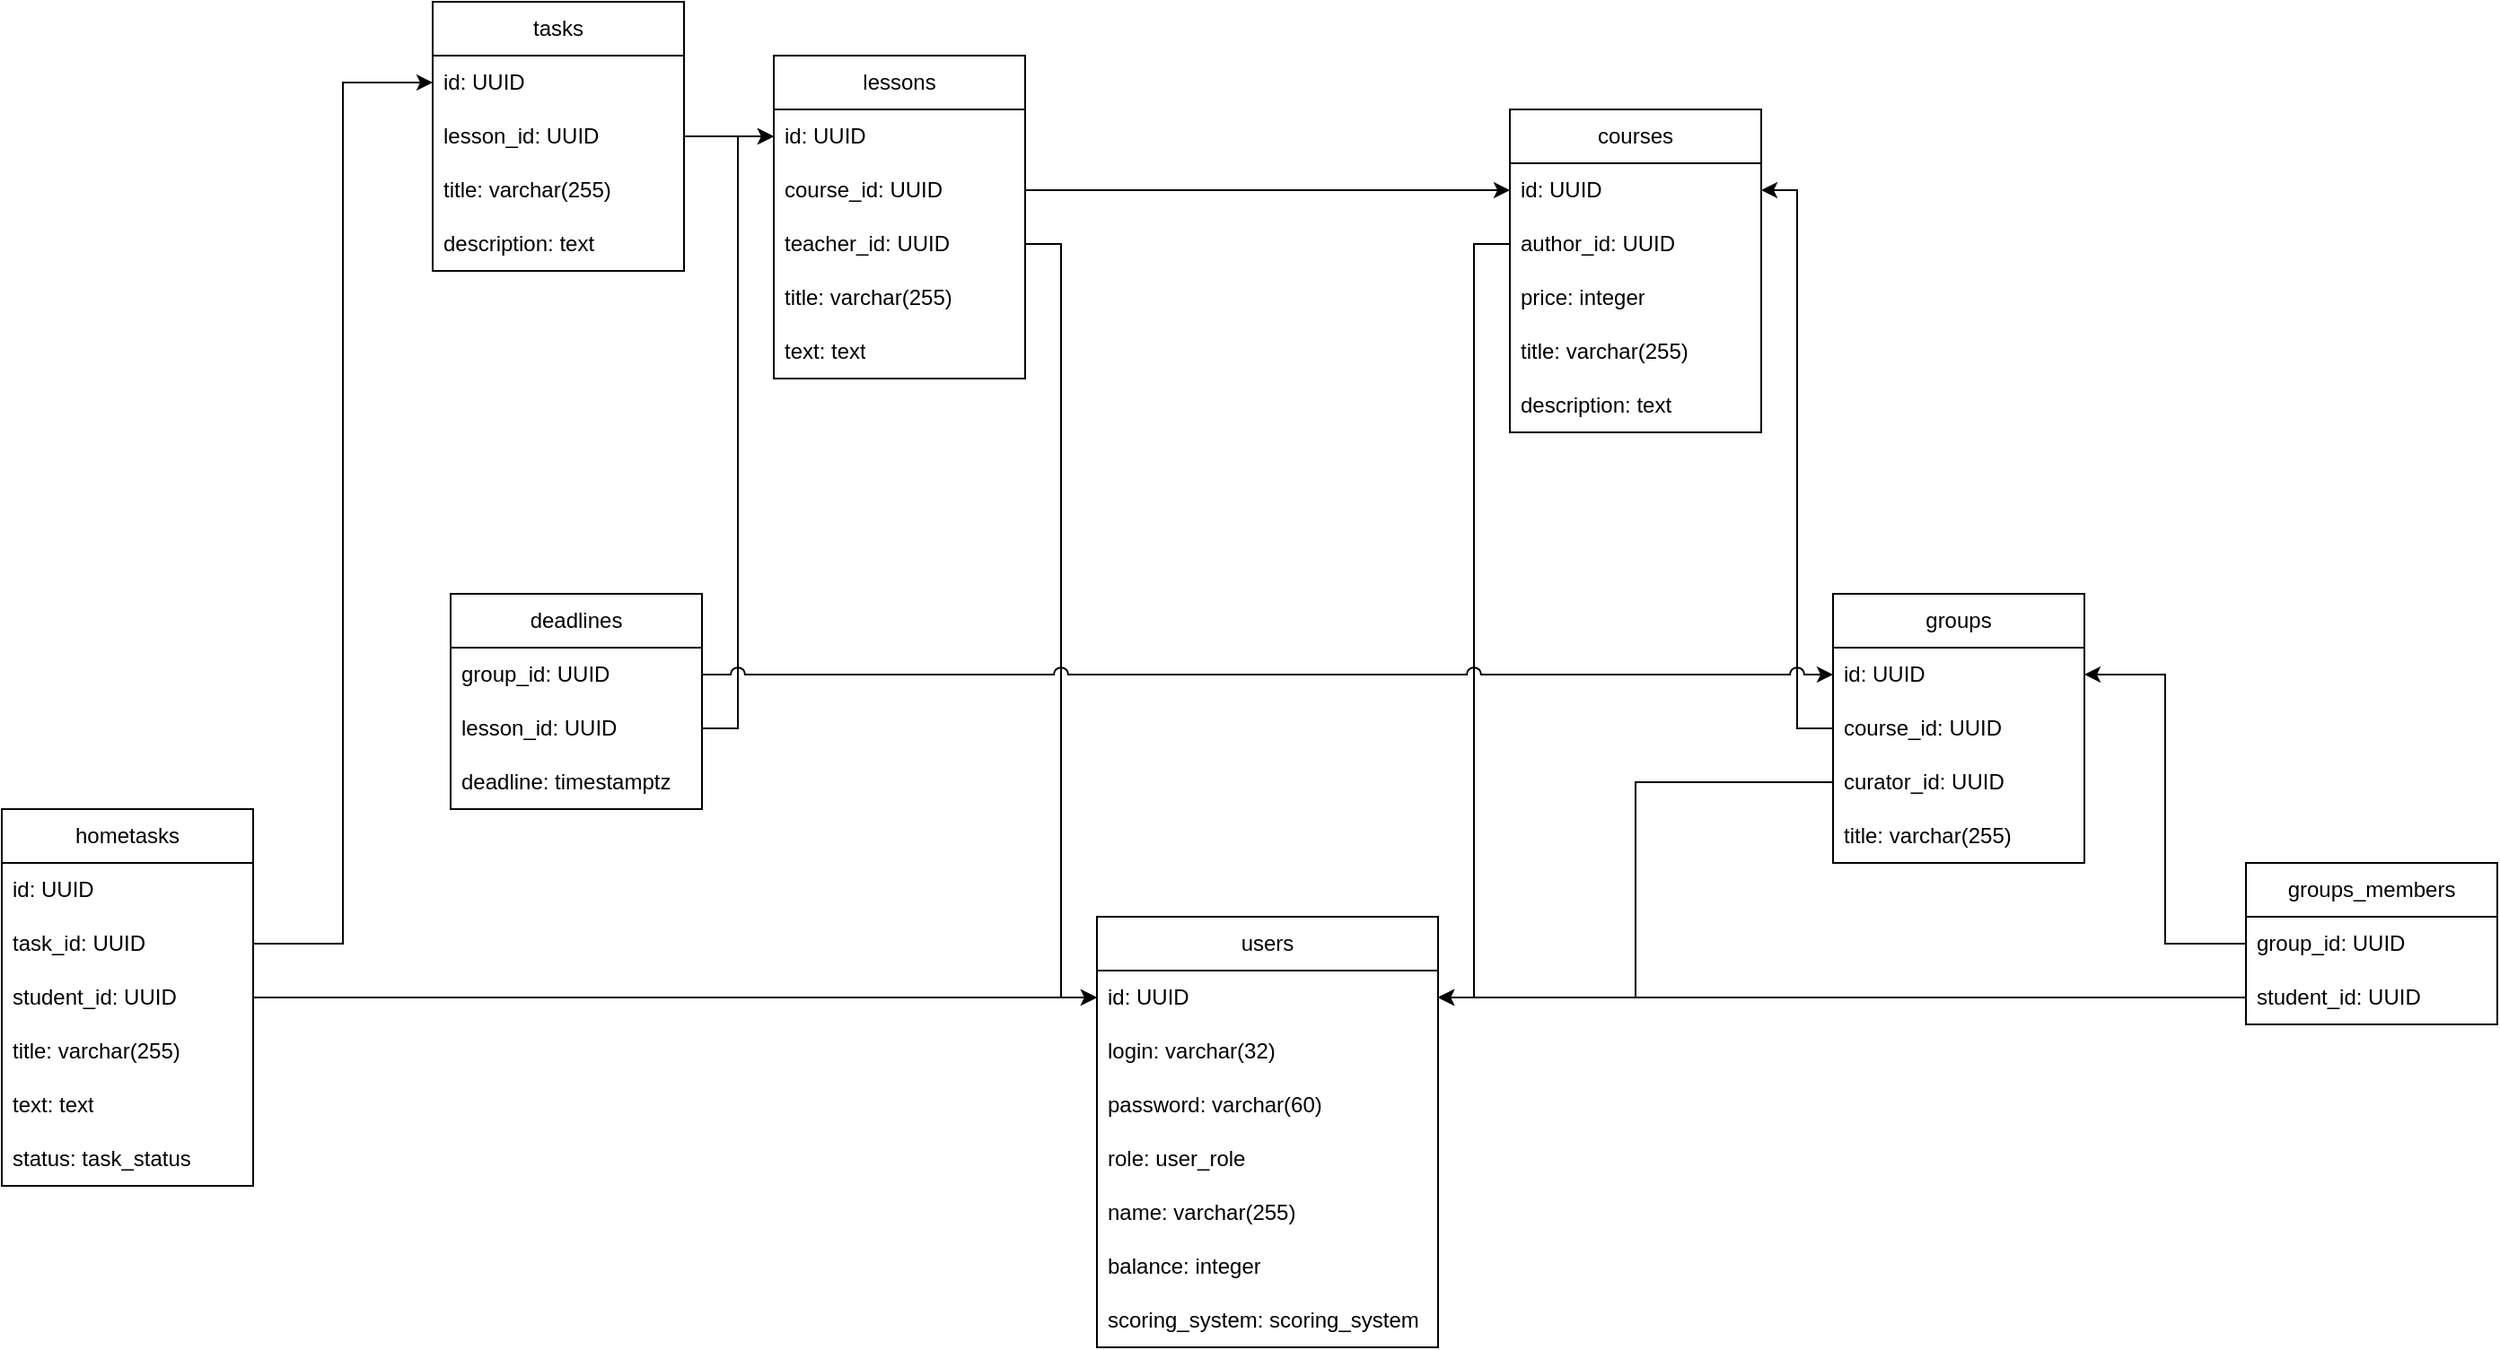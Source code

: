 <mxfile version="24.0.1" type="device" pages="2">
  <diagram name="Страница — 1" id="DYsADFiljqPSkv-M3aBB">
    <mxGraphModel dx="1434" dy="742" grid="1" gridSize="10" guides="1" tooltips="1" connect="1" arrows="1" fold="1" page="1" pageScale="1" pageWidth="827" pageHeight="1169" math="0" shadow="0">
      <root>
        <mxCell id="0" />
        <mxCell id="1" parent="0" />
        <mxCell id="X1ZDlBwdbVBcbKv4Djo4-2" style="edgeStyle=orthogonalEdgeStyle;rounded=0;orthogonalLoop=1;jettySize=auto;html=1;" parent="1" source="XutX_ySelkIXRmWidPF--31" target="XutX_ySelkIXRmWidPF--2" edge="1">
          <mxGeometry relative="1" as="geometry" />
        </mxCell>
        <mxCell id="XutX_ySelkIXRmWidPF--1" value="users" style="swimlane;fontStyle=0;childLayout=stackLayout;horizontal=1;startSize=30;horizontalStack=0;resizeParent=1;resizeParentMax=0;resizeLast=0;collapsible=1;marginBottom=0;whiteSpace=wrap;html=1;" parent="1" vertex="1">
          <mxGeometry x="630" y="550" width="190" height="240" as="geometry" />
        </mxCell>
        <mxCell id="XutX_ySelkIXRmWidPF--2" value="id: UUID" style="text;strokeColor=none;fillColor=none;align=left;verticalAlign=middle;spacingLeft=4;spacingRight=4;overflow=hidden;points=[[0,0.5],[1,0.5]];portConstraint=eastwest;rotatable=0;whiteSpace=wrap;html=1;" parent="XutX_ySelkIXRmWidPF--1" vertex="1">
          <mxGeometry y="30" width="190" height="30" as="geometry" />
        </mxCell>
        <mxCell id="XutX_ySelkIXRmWidPF--3" value="&lt;div&gt;login: varchar(32)&lt;br&gt;&lt;/div&gt;" style="text;strokeColor=none;fillColor=none;align=left;verticalAlign=middle;spacingLeft=4;spacingRight=4;overflow=hidden;points=[[0,0.5],[1,0.5]];portConstraint=eastwest;rotatable=0;whiteSpace=wrap;html=1;" parent="XutX_ySelkIXRmWidPF--1" vertex="1">
          <mxGeometry y="60" width="190" height="30" as="geometry" />
        </mxCell>
        <mxCell id="XutX_ySelkIXRmWidPF--4" value="password: varchar(60)" style="text;strokeColor=none;fillColor=none;align=left;verticalAlign=middle;spacingLeft=4;spacingRight=4;overflow=hidden;points=[[0,0.5],[1,0.5]];portConstraint=eastwest;rotatable=0;whiteSpace=wrap;html=1;" parent="XutX_ySelkIXRmWidPF--1" vertex="1">
          <mxGeometry y="90" width="190" height="30" as="geometry" />
        </mxCell>
        <mxCell id="XutX_ySelkIXRmWidPF--5" value="role: user_role" style="text;strokeColor=none;fillColor=none;align=left;verticalAlign=middle;spacingLeft=4;spacingRight=4;overflow=hidden;points=[[0,0.5],[1,0.5]];portConstraint=eastwest;rotatable=0;whiteSpace=wrap;html=1;" parent="XutX_ySelkIXRmWidPF--1" vertex="1">
          <mxGeometry y="120" width="190" height="30" as="geometry" />
        </mxCell>
        <mxCell id="XutX_ySelkIXRmWidPF--6" value="name: varchar(255)" style="text;strokeColor=none;fillColor=none;align=left;verticalAlign=middle;spacingLeft=4;spacingRight=4;overflow=hidden;points=[[0,0.5],[1,0.5]];portConstraint=eastwest;rotatable=0;whiteSpace=wrap;html=1;" parent="XutX_ySelkIXRmWidPF--1" vertex="1">
          <mxGeometry y="150" width="190" height="30" as="geometry" />
        </mxCell>
        <mxCell id="XutX_ySelkIXRmWidPF--7" value="balance: integer" style="text;strokeColor=none;fillColor=none;align=left;verticalAlign=middle;spacingLeft=4;spacingRight=4;overflow=hidden;points=[[0,0.5],[1,0.5]];portConstraint=eastwest;rotatable=0;whiteSpace=wrap;html=1;" parent="XutX_ySelkIXRmWidPF--1" vertex="1">
          <mxGeometry y="180" width="190" height="30" as="geometry" />
        </mxCell>
        <mxCell id="XutX_ySelkIXRmWidPF--8" value="scoring_system: scoring_system" style="text;strokeColor=none;fillColor=none;align=left;verticalAlign=middle;spacingLeft=4;spacingRight=4;overflow=hidden;points=[[0,0.5],[1,0.5]];portConstraint=eastwest;rotatable=0;whiteSpace=wrap;html=1;" parent="XutX_ySelkIXRmWidPF--1" vertex="1">
          <mxGeometry y="210" width="190" height="30" as="geometry" />
        </mxCell>
        <mxCell id="XutX_ySelkIXRmWidPF--9" value="courses" style="swimlane;fontStyle=0;childLayout=stackLayout;horizontal=1;startSize=30;horizontalStack=0;resizeParent=1;resizeParentMax=0;resizeLast=0;collapsible=1;marginBottom=0;whiteSpace=wrap;html=1;" parent="1" vertex="1">
          <mxGeometry x="860" y="100" width="140" height="180" as="geometry" />
        </mxCell>
        <mxCell id="XutX_ySelkIXRmWidPF--10" value="id: UUID" style="text;strokeColor=none;fillColor=none;align=left;verticalAlign=middle;spacingLeft=4;spacingRight=4;overflow=hidden;points=[[0,0.5],[1,0.5]];portConstraint=eastwest;rotatable=0;whiteSpace=wrap;html=1;" parent="XutX_ySelkIXRmWidPF--9" vertex="1">
          <mxGeometry y="30" width="140" height="30" as="geometry" />
        </mxCell>
        <mxCell id="XutX_ySelkIXRmWidPF--11" value="author_id: UUID" style="text;strokeColor=none;fillColor=none;align=left;verticalAlign=middle;spacingLeft=4;spacingRight=4;overflow=hidden;points=[[0,0.5],[1,0.5]];portConstraint=eastwest;rotatable=0;whiteSpace=wrap;html=1;" parent="XutX_ySelkIXRmWidPF--9" vertex="1">
          <mxGeometry y="60" width="140" height="30" as="geometry" />
        </mxCell>
        <mxCell id="XutX_ySelkIXRmWidPF--12" value="price: integer" style="text;strokeColor=none;fillColor=none;align=left;verticalAlign=middle;spacingLeft=4;spacingRight=4;overflow=hidden;points=[[0,0.5],[1,0.5]];portConstraint=eastwest;rotatable=0;whiteSpace=wrap;html=1;" parent="XutX_ySelkIXRmWidPF--9" vertex="1">
          <mxGeometry y="90" width="140" height="30" as="geometry" />
        </mxCell>
        <mxCell id="XutX_ySelkIXRmWidPF--13" value="title: varchar(255)" style="text;strokeColor=none;fillColor=none;align=left;verticalAlign=middle;spacingLeft=4;spacingRight=4;overflow=hidden;points=[[0,0.5],[1,0.5]];portConstraint=eastwest;rotatable=0;whiteSpace=wrap;html=1;" parent="XutX_ySelkIXRmWidPF--9" vertex="1">
          <mxGeometry y="120" width="140" height="30" as="geometry" />
        </mxCell>
        <mxCell id="XutX_ySelkIXRmWidPF--14" value="description: text" style="text;strokeColor=none;fillColor=none;align=left;verticalAlign=middle;spacingLeft=4;spacingRight=4;overflow=hidden;points=[[0,0.5],[1,0.5]];portConstraint=eastwest;rotatable=0;whiteSpace=wrap;html=1;" parent="XutX_ySelkIXRmWidPF--9" vertex="1">
          <mxGeometry y="150" width="140" height="30" as="geometry" />
        </mxCell>
        <mxCell id="XutX_ySelkIXRmWidPF--17" value="groups" style="swimlane;fontStyle=0;childLayout=stackLayout;horizontal=1;startSize=30;horizontalStack=0;resizeParent=1;resizeParentMax=0;resizeLast=0;collapsible=1;marginBottom=0;whiteSpace=wrap;html=1;" parent="1" vertex="1">
          <mxGeometry x="1040" y="370" width="140" height="150" as="geometry" />
        </mxCell>
        <mxCell id="XutX_ySelkIXRmWidPF--18" value="id: UUID" style="text;strokeColor=none;fillColor=none;align=left;verticalAlign=middle;spacingLeft=4;spacingRight=4;overflow=hidden;points=[[0,0.5],[1,0.5]];portConstraint=eastwest;rotatable=0;whiteSpace=wrap;html=1;" parent="XutX_ySelkIXRmWidPF--17" vertex="1">
          <mxGeometry y="30" width="140" height="30" as="geometry" />
        </mxCell>
        <mxCell id="XutX_ySelkIXRmWidPF--19" value="course_id: UUID" style="text;strokeColor=none;fillColor=none;align=left;verticalAlign=middle;spacingLeft=4;spacingRight=4;overflow=hidden;points=[[0,0.5],[1,0.5]];portConstraint=eastwest;rotatable=0;whiteSpace=wrap;html=1;" parent="XutX_ySelkIXRmWidPF--17" vertex="1">
          <mxGeometry y="60" width="140" height="30" as="geometry" />
        </mxCell>
        <mxCell id="XutX_ySelkIXRmWidPF--20" value="curator_id: UUID" style="text;strokeColor=none;fillColor=none;align=left;verticalAlign=middle;spacingLeft=4;spacingRight=4;overflow=hidden;points=[[0,0.5],[1,0.5]];portConstraint=eastwest;rotatable=0;whiteSpace=wrap;html=1;" parent="XutX_ySelkIXRmWidPF--17" vertex="1">
          <mxGeometry y="90" width="140" height="30" as="geometry" />
        </mxCell>
        <mxCell id="XutX_ySelkIXRmWidPF--21" value="title: varchar(255)" style="text;strokeColor=none;fillColor=none;align=left;verticalAlign=middle;spacingLeft=4;spacingRight=4;overflow=hidden;points=[[0,0.5],[1,0.5]];portConstraint=eastwest;rotatable=0;whiteSpace=wrap;html=1;" parent="XutX_ySelkIXRmWidPF--17" vertex="1">
          <mxGeometry y="120" width="140" height="30" as="geometry" />
        </mxCell>
        <mxCell id="XutX_ySelkIXRmWidPF--23" value="groups_members" style="swimlane;fontStyle=0;childLayout=stackLayout;horizontal=1;startSize=30;horizontalStack=0;resizeParent=1;resizeParentMax=0;resizeLast=0;collapsible=1;marginBottom=0;whiteSpace=wrap;html=1;" parent="1" vertex="1">
          <mxGeometry x="1270" y="520" width="140" height="90" as="geometry" />
        </mxCell>
        <mxCell id="XutX_ySelkIXRmWidPF--24" value="group_id: UUID" style="text;strokeColor=none;fillColor=none;align=left;verticalAlign=middle;spacingLeft=4;spacingRight=4;overflow=hidden;points=[[0,0.5],[1,0.5]];portConstraint=eastwest;rotatable=0;whiteSpace=wrap;html=1;" parent="XutX_ySelkIXRmWidPF--23" vertex="1">
          <mxGeometry y="30" width="140" height="30" as="geometry" />
        </mxCell>
        <mxCell id="XutX_ySelkIXRmWidPF--25" value="student_id: UUID" style="text;strokeColor=none;fillColor=none;align=left;verticalAlign=middle;spacingLeft=4;spacingRight=4;overflow=hidden;points=[[0,0.5],[1,0.5]];portConstraint=eastwest;rotatable=0;whiteSpace=wrap;html=1;" parent="XutX_ySelkIXRmWidPF--23" vertex="1">
          <mxGeometry y="60" width="140" height="30" as="geometry" />
        </mxCell>
        <mxCell id="XutX_ySelkIXRmWidPF--28" value="lessons" style="swimlane;fontStyle=0;childLayout=stackLayout;horizontal=1;startSize=30;horizontalStack=0;resizeParent=1;resizeParentMax=0;resizeLast=0;collapsible=1;marginBottom=0;whiteSpace=wrap;html=1;" parent="1" vertex="1">
          <mxGeometry x="450" y="70" width="140" height="180" as="geometry" />
        </mxCell>
        <mxCell id="XutX_ySelkIXRmWidPF--29" value="id: UUID" style="text;strokeColor=none;fillColor=none;align=left;verticalAlign=middle;spacingLeft=4;spacingRight=4;overflow=hidden;points=[[0,0.5],[1,0.5]];portConstraint=eastwest;rotatable=0;whiteSpace=wrap;html=1;" parent="XutX_ySelkIXRmWidPF--28" vertex="1">
          <mxGeometry y="30" width="140" height="30" as="geometry" />
        </mxCell>
        <mxCell id="XutX_ySelkIXRmWidPF--30" value="course_id: UUID" style="text;strokeColor=none;fillColor=none;align=left;verticalAlign=middle;spacingLeft=4;spacingRight=4;overflow=hidden;points=[[0,0.5],[1,0.5]];portConstraint=eastwest;rotatable=0;whiteSpace=wrap;html=1;" parent="XutX_ySelkIXRmWidPF--28" vertex="1">
          <mxGeometry y="60" width="140" height="30" as="geometry" />
        </mxCell>
        <mxCell id="XutX_ySelkIXRmWidPF--31" value="teacher_id: UUID" style="text;strokeColor=none;fillColor=none;align=left;verticalAlign=middle;spacingLeft=4;spacingRight=4;overflow=hidden;points=[[0,0.5],[1,0.5]];portConstraint=eastwest;rotatable=0;whiteSpace=wrap;html=1;" parent="XutX_ySelkIXRmWidPF--28" vertex="1">
          <mxGeometry y="90" width="140" height="30" as="geometry" />
        </mxCell>
        <mxCell id="XutX_ySelkIXRmWidPF--34" value="title: varchar(255)" style="text;strokeColor=none;fillColor=none;align=left;verticalAlign=middle;spacingLeft=4;spacingRight=4;overflow=hidden;points=[[0,0.5],[1,0.5]];portConstraint=eastwest;rotatable=0;whiteSpace=wrap;html=1;" parent="XutX_ySelkIXRmWidPF--28" vertex="1">
          <mxGeometry y="120" width="140" height="30" as="geometry" />
        </mxCell>
        <mxCell id="XutX_ySelkIXRmWidPF--35" value="text: text" style="text;strokeColor=none;fillColor=none;align=left;verticalAlign=middle;spacingLeft=4;spacingRight=4;overflow=hidden;points=[[0,0.5],[1,0.5]];portConstraint=eastwest;rotatable=0;whiteSpace=wrap;html=1;" parent="XutX_ySelkIXRmWidPF--28" vertex="1">
          <mxGeometry y="150" width="140" height="30" as="geometry" />
        </mxCell>
        <mxCell id="XutX_ySelkIXRmWidPF--36" value="tasks" style="swimlane;fontStyle=0;childLayout=stackLayout;horizontal=1;startSize=30;horizontalStack=0;resizeParent=1;resizeParentMax=0;resizeLast=0;collapsible=1;marginBottom=0;whiteSpace=wrap;html=1;" parent="1" vertex="1">
          <mxGeometry x="260" y="40" width="140" height="150" as="geometry" />
        </mxCell>
        <mxCell id="XutX_ySelkIXRmWidPF--37" value="id: UUID" style="text;strokeColor=none;fillColor=none;align=left;verticalAlign=middle;spacingLeft=4;spacingRight=4;overflow=hidden;points=[[0,0.5],[1,0.5]];portConstraint=eastwest;rotatable=0;whiteSpace=wrap;html=1;" parent="XutX_ySelkIXRmWidPF--36" vertex="1">
          <mxGeometry y="30" width="140" height="30" as="geometry" />
        </mxCell>
        <mxCell id="XutX_ySelkIXRmWidPF--38" value="&lt;div&gt;lesson_id: UUID&lt;br&gt;&lt;/div&gt;" style="text;strokeColor=none;fillColor=none;align=left;verticalAlign=middle;spacingLeft=4;spacingRight=4;overflow=hidden;points=[[0,0.5],[1,0.5]];portConstraint=eastwest;rotatable=0;whiteSpace=wrap;html=1;" parent="XutX_ySelkIXRmWidPF--36" vertex="1">
          <mxGeometry y="60" width="140" height="30" as="geometry" />
        </mxCell>
        <mxCell id="XutX_ySelkIXRmWidPF--40" value="title: varchar(255)" style="text;strokeColor=none;fillColor=none;align=left;verticalAlign=middle;spacingLeft=4;spacingRight=4;overflow=hidden;points=[[0,0.5],[1,0.5]];portConstraint=eastwest;rotatable=0;whiteSpace=wrap;html=1;" parent="XutX_ySelkIXRmWidPF--36" vertex="1">
          <mxGeometry y="90" width="140" height="30" as="geometry" />
        </mxCell>
        <mxCell id="XutX_ySelkIXRmWidPF--41" value="description: text" style="text;strokeColor=none;fillColor=none;align=left;verticalAlign=middle;spacingLeft=4;spacingRight=4;overflow=hidden;points=[[0,0.5],[1,0.5]];portConstraint=eastwest;rotatable=0;whiteSpace=wrap;html=1;" parent="XutX_ySelkIXRmWidPF--36" vertex="1">
          <mxGeometry y="120" width="140" height="30" as="geometry" />
        </mxCell>
        <mxCell id="XutX_ySelkIXRmWidPF--42" value="hometasks" style="swimlane;fontStyle=0;childLayout=stackLayout;horizontal=1;startSize=30;horizontalStack=0;resizeParent=1;resizeParentMax=0;resizeLast=0;collapsible=1;marginBottom=0;whiteSpace=wrap;html=1;" parent="1" vertex="1">
          <mxGeometry x="20" y="490" width="140" height="210" as="geometry" />
        </mxCell>
        <mxCell id="XutX_ySelkIXRmWidPF--43" value="id: UUID" style="text;strokeColor=none;fillColor=none;align=left;verticalAlign=middle;spacingLeft=4;spacingRight=4;overflow=hidden;points=[[0,0.5],[1,0.5]];portConstraint=eastwest;rotatable=0;whiteSpace=wrap;html=1;" parent="XutX_ySelkIXRmWidPF--42" vertex="1">
          <mxGeometry y="30" width="140" height="30" as="geometry" />
        </mxCell>
        <mxCell id="XutX_ySelkIXRmWidPF--44" value="task_id: UUID" style="text;strokeColor=none;fillColor=none;align=left;verticalAlign=middle;spacingLeft=4;spacingRight=4;overflow=hidden;points=[[0,0.5],[1,0.5]];portConstraint=eastwest;rotatable=0;whiteSpace=wrap;html=1;" parent="XutX_ySelkIXRmWidPF--42" vertex="1">
          <mxGeometry y="60" width="140" height="30" as="geometry" />
        </mxCell>
        <mxCell id="XutX_ySelkIXRmWidPF--45" value="student_id: UUID" style="text;strokeColor=none;fillColor=none;align=left;verticalAlign=middle;spacingLeft=4;spacingRight=4;overflow=hidden;points=[[0,0.5],[1,0.5]];portConstraint=eastwest;rotatable=0;whiteSpace=wrap;html=1;" parent="XutX_ySelkIXRmWidPF--42" vertex="1">
          <mxGeometry y="90" width="140" height="30" as="geometry" />
        </mxCell>
        <mxCell id="XutX_ySelkIXRmWidPF--46" value="title: varchar(255)" style="text;strokeColor=none;fillColor=none;align=left;verticalAlign=middle;spacingLeft=4;spacingRight=4;overflow=hidden;points=[[0,0.5],[1,0.5]];portConstraint=eastwest;rotatable=0;whiteSpace=wrap;html=1;" parent="XutX_ySelkIXRmWidPF--42" vertex="1">
          <mxGeometry y="120" width="140" height="30" as="geometry" />
        </mxCell>
        <mxCell id="XutX_ySelkIXRmWidPF--47" value="text: text" style="text;strokeColor=none;fillColor=none;align=left;verticalAlign=middle;spacingLeft=4;spacingRight=4;overflow=hidden;points=[[0,0.5],[1,0.5]];portConstraint=eastwest;rotatable=0;whiteSpace=wrap;html=1;" parent="XutX_ySelkIXRmWidPF--42" vertex="1">
          <mxGeometry y="150" width="140" height="30" as="geometry" />
        </mxCell>
        <mxCell id="XutX_ySelkIXRmWidPF--48" value="status: task_status" style="text;strokeColor=none;fillColor=none;align=left;verticalAlign=middle;spacingLeft=4;spacingRight=4;overflow=hidden;points=[[0,0.5],[1,0.5]];portConstraint=eastwest;rotatable=0;whiteSpace=wrap;html=1;" parent="XutX_ySelkIXRmWidPF--42" vertex="1">
          <mxGeometry y="180" width="140" height="30" as="geometry" />
        </mxCell>
        <mxCell id="XutX_ySelkIXRmWidPF--49" value="deadlines" style="swimlane;fontStyle=0;childLayout=stackLayout;horizontal=1;startSize=30;horizontalStack=0;resizeParent=1;resizeParentMax=0;resizeLast=0;collapsible=1;marginBottom=0;whiteSpace=wrap;html=1;" parent="1" vertex="1">
          <mxGeometry x="270" y="370" width="140" height="120" as="geometry" />
        </mxCell>
        <mxCell id="XutX_ySelkIXRmWidPF--51" value="group_id: UUID" style="text;strokeColor=none;fillColor=none;align=left;verticalAlign=middle;spacingLeft=4;spacingRight=4;overflow=hidden;points=[[0,0.5],[1,0.5]];portConstraint=eastwest;rotatable=0;whiteSpace=wrap;html=1;" parent="XutX_ySelkIXRmWidPF--49" vertex="1">
          <mxGeometry y="30" width="140" height="30" as="geometry" />
        </mxCell>
        <mxCell id="XutX_ySelkIXRmWidPF--52" value="lesson_id: UUID" style="text;strokeColor=none;fillColor=none;align=left;verticalAlign=middle;spacingLeft=4;spacingRight=4;overflow=hidden;points=[[0,0.5],[1,0.5]];portConstraint=eastwest;rotatable=0;whiteSpace=wrap;html=1;" parent="XutX_ySelkIXRmWidPF--49" vertex="1">
          <mxGeometry y="60" width="140" height="30" as="geometry" />
        </mxCell>
        <mxCell id="XutX_ySelkIXRmWidPF--53" value="deadline: timestamptz" style="text;strokeColor=none;fillColor=none;align=left;verticalAlign=middle;spacingLeft=4;spacingRight=4;overflow=hidden;points=[[0,0.5],[1,0.5]];portConstraint=eastwest;rotatable=0;whiteSpace=wrap;html=1;" parent="XutX_ySelkIXRmWidPF--49" vertex="1">
          <mxGeometry y="90" width="140" height="30" as="geometry" />
        </mxCell>
        <mxCell id="XutX_ySelkIXRmWidPF--62" style="edgeStyle=orthogonalEdgeStyle;rounded=0;orthogonalLoop=1;jettySize=auto;html=1;" parent="1" source="XutX_ySelkIXRmWidPF--30" target="XutX_ySelkIXRmWidPF--10" edge="1">
          <mxGeometry relative="1" as="geometry" />
        </mxCell>
        <mxCell id="XutX_ySelkIXRmWidPF--67" style="edgeStyle=orthogonalEdgeStyle;rounded=0;orthogonalLoop=1;jettySize=auto;html=1;" parent="1" source="XutX_ySelkIXRmWidPF--20" target="XutX_ySelkIXRmWidPF--2" edge="1">
          <mxGeometry relative="1" as="geometry" />
        </mxCell>
        <mxCell id="XutX_ySelkIXRmWidPF--68" style="edgeStyle=orthogonalEdgeStyle;rounded=0;orthogonalLoop=1;jettySize=auto;html=1;" parent="1" source="XutX_ySelkIXRmWidPF--19" target="XutX_ySelkIXRmWidPF--10" edge="1">
          <mxGeometry relative="1" as="geometry" />
        </mxCell>
        <mxCell id="XutX_ySelkIXRmWidPF--70" style="edgeStyle=orthogonalEdgeStyle;rounded=0;orthogonalLoop=1;jettySize=auto;html=1;" parent="1" source="XutX_ySelkIXRmWidPF--38" target="XutX_ySelkIXRmWidPF--29" edge="1">
          <mxGeometry relative="1" as="geometry" />
        </mxCell>
        <mxCell id="XutX_ySelkIXRmWidPF--71" style="edgeStyle=orthogonalEdgeStyle;rounded=0;orthogonalLoop=1;jettySize=auto;html=1;" parent="1" source="XutX_ySelkIXRmWidPF--24" target="XutX_ySelkIXRmWidPF--18" edge="1">
          <mxGeometry relative="1" as="geometry" />
        </mxCell>
        <mxCell id="XutX_ySelkIXRmWidPF--72" style="edgeStyle=orthogonalEdgeStyle;rounded=0;orthogonalLoop=1;jettySize=auto;html=1;" parent="1" source="XutX_ySelkIXRmWidPF--25" target="XutX_ySelkIXRmWidPF--2" edge="1">
          <mxGeometry relative="1" as="geometry" />
        </mxCell>
        <mxCell id="XutX_ySelkIXRmWidPF--74" style="edgeStyle=orthogonalEdgeStyle;rounded=0;orthogonalLoop=1;jettySize=auto;html=1;" parent="1" source="XutX_ySelkIXRmWidPF--11" target="XutX_ySelkIXRmWidPF--2" edge="1">
          <mxGeometry relative="1" as="geometry" />
        </mxCell>
        <mxCell id="XutX_ySelkIXRmWidPF--76" style="edgeStyle=orthogonalEdgeStyle;rounded=0;orthogonalLoop=1;jettySize=auto;html=1;" parent="1" source="XutX_ySelkIXRmWidPF--52" target="XutX_ySelkIXRmWidPF--29" edge="1">
          <mxGeometry relative="1" as="geometry">
            <Array as="points">
              <mxPoint x="430" y="445" />
              <mxPoint x="430" y="115" />
            </Array>
          </mxGeometry>
        </mxCell>
        <mxCell id="XutX_ySelkIXRmWidPF--77" style="edgeStyle=orthogonalEdgeStyle;rounded=0;orthogonalLoop=1;jettySize=auto;html=1;" parent="1" source="XutX_ySelkIXRmWidPF--44" target="XutX_ySelkIXRmWidPF--37" edge="1">
          <mxGeometry relative="1" as="geometry" />
        </mxCell>
        <mxCell id="XutX_ySelkIXRmWidPF--75" style="edgeStyle=orthogonalEdgeStyle;rounded=0;orthogonalLoop=1;jettySize=auto;html=1;jumpStyle=arc;jumpSize=8;" parent="1" source="XutX_ySelkIXRmWidPF--51" target="XutX_ySelkIXRmWidPF--18" edge="1">
          <mxGeometry relative="1" as="geometry" />
        </mxCell>
        <mxCell id="X1ZDlBwdbVBcbKv4Djo4-1" style="edgeStyle=orthogonalEdgeStyle;rounded=0;orthogonalLoop=1;jettySize=auto;html=1;" parent="1" source="XutX_ySelkIXRmWidPF--45" target="XutX_ySelkIXRmWidPF--2" edge="1">
          <mxGeometry relative="1" as="geometry" />
        </mxCell>
      </root>
    </mxGraphModel>
  </diagram>
  <diagram id="RRIOxRsd5B2ypeTY7Z95" name="Страница — 2">
    <mxGraphModel dx="1434" dy="742" grid="1" gridSize="10" guides="1" tooltips="1" connect="1" arrows="1" fold="1" page="1" pageScale="1" pageWidth="827" pageHeight="1169" math="0" shadow="0">
      <root>
        <mxCell id="0" />
        <mxCell id="1" parent="0" />
        <mxCell id="t_kUHN-dL1gLSmbLOIT8-1" value="users" style="swimlane;fontStyle=0;childLayout=stackLayout;horizontal=1;startSize=30;horizontalStack=0;resizeParent=1;resizeParentMax=0;resizeLast=0;collapsible=1;marginBottom=0;whiteSpace=wrap;html=1;" vertex="1" parent="1">
          <mxGeometry x="60" y="35" width="190" height="240" as="geometry" />
        </mxCell>
        <mxCell id="t_kUHN-dL1gLSmbLOIT8-2" value="id: UUID" style="text;strokeColor=none;fillColor=none;align=left;verticalAlign=middle;spacingLeft=4;spacingRight=4;overflow=hidden;points=[[0,0.5],[1,0.5]];portConstraint=eastwest;rotatable=0;whiteSpace=wrap;html=1;" vertex="1" parent="t_kUHN-dL1gLSmbLOIT8-1">
          <mxGeometry y="30" width="190" height="30" as="geometry" />
        </mxCell>
        <mxCell id="t_kUHN-dL1gLSmbLOIT8-3" value="&lt;div&gt;login: varchar(32)&lt;br&gt;&lt;/div&gt;" style="text;strokeColor=none;fillColor=none;align=left;verticalAlign=middle;spacingLeft=4;spacingRight=4;overflow=hidden;points=[[0,0.5],[1,0.5]];portConstraint=eastwest;rotatable=0;whiteSpace=wrap;html=1;" vertex="1" parent="t_kUHN-dL1gLSmbLOIT8-1">
          <mxGeometry y="60" width="190" height="30" as="geometry" />
        </mxCell>
        <mxCell id="t_kUHN-dL1gLSmbLOIT8-4" value="password: varchar(60)" style="text;strokeColor=none;fillColor=none;align=left;verticalAlign=middle;spacingLeft=4;spacingRight=4;overflow=hidden;points=[[0,0.5],[1,0.5]];portConstraint=eastwest;rotatable=0;whiteSpace=wrap;html=1;" vertex="1" parent="t_kUHN-dL1gLSmbLOIT8-1">
          <mxGeometry y="90" width="190" height="30" as="geometry" />
        </mxCell>
        <mxCell id="t_kUHN-dL1gLSmbLOIT8-5" value="role: user_role" style="text;strokeColor=none;fillColor=none;align=left;verticalAlign=middle;spacingLeft=4;spacingRight=4;overflow=hidden;points=[[0,0.5],[1,0.5]];portConstraint=eastwest;rotatable=0;whiteSpace=wrap;html=1;" vertex="1" parent="t_kUHN-dL1gLSmbLOIT8-1">
          <mxGeometry y="120" width="190" height="30" as="geometry" />
        </mxCell>
        <mxCell id="t_kUHN-dL1gLSmbLOIT8-6" value="name: varchar(255)" style="text;strokeColor=none;fillColor=none;align=left;verticalAlign=middle;spacingLeft=4;spacingRight=4;overflow=hidden;points=[[0,0.5],[1,0.5]];portConstraint=eastwest;rotatable=0;whiteSpace=wrap;html=1;" vertex="1" parent="t_kUHN-dL1gLSmbLOIT8-1">
          <mxGeometry y="150" width="190" height="30" as="geometry" />
        </mxCell>
        <mxCell id="t_kUHN-dL1gLSmbLOIT8-7" value="balance: integer" style="text;strokeColor=none;fillColor=none;align=left;verticalAlign=middle;spacingLeft=4;spacingRight=4;overflow=hidden;points=[[0,0.5],[1,0.5]];portConstraint=eastwest;rotatable=0;whiteSpace=wrap;html=1;" vertex="1" parent="t_kUHN-dL1gLSmbLOIT8-1">
          <mxGeometry y="180" width="190" height="30" as="geometry" />
        </mxCell>
        <mxCell id="t_kUHN-dL1gLSmbLOIT8-8" value="scoring_system: scoring_system" style="text;strokeColor=none;fillColor=none;align=left;verticalAlign=middle;spacingLeft=4;spacingRight=4;overflow=hidden;points=[[0,0.5],[1,0.5]];portConstraint=eastwest;rotatable=0;whiteSpace=wrap;html=1;" vertex="1" parent="t_kUHN-dL1gLSmbLOIT8-1">
          <mxGeometry y="210" width="190" height="30" as="geometry" />
        </mxCell>
        <mxCell id="rZ6wNXskOGzjUQMcHQjj-1" value="courses" style="swimlane;fontStyle=0;childLayout=stackLayout;horizontal=1;startSize=30;horizontalStack=0;resizeParent=1;resizeParentMax=0;resizeLast=0;collapsible=1;marginBottom=0;whiteSpace=wrap;html=1;" vertex="1" parent="1">
          <mxGeometry x="620" y="45" width="110" height="180" as="geometry" />
        </mxCell>
        <mxCell id="rZ6wNXskOGzjUQMcHQjj-2" value="id: UUID" style="text;strokeColor=none;fillColor=none;align=left;verticalAlign=middle;spacingLeft=4;spacingRight=4;overflow=hidden;points=[[0,0.5],[1,0.5]];portConstraint=eastwest;rotatable=0;whiteSpace=wrap;html=1;" vertex="1" parent="rZ6wNXskOGzjUQMcHQjj-1">
          <mxGeometry y="30" width="110" height="30" as="geometry" />
        </mxCell>
        <mxCell id="rZ6wNXskOGzjUQMcHQjj-3" value="author_id: UUID" style="text;strokeColor=none;fillColor=none;align=left;verticalAlign=middle;spacingLeft=4;spacingRight=4;overflow=hidden;points=[[0,0.5],[1,0.5]];portConstraint=eastwest;rotatable=0;whiteSpace=wrap;html=1;" vertex="1" parent="rZ6wNXskOGzjUQMcHQjj-1">
          <mxGeometry y="60" width="110" height="30" as="geometry" />
        </mxCell>
        <mxCell id="rZ6wNXskOGzjUQMcHQjj-4" value="price: integer" style="text;strokeColor=none;fillColor=none;align=left;verticalAlign=middle;spacingLeft=4;spacingRight=4;overflow=hidden;points=[[0,0.5],[1,0.5]];portConstraint=eastwest;rotatable=0;whiteSpace=wrap;html=1;" vertex="1" parent="rZ6wNXskOGzjUQMcHQjj-1">
          <mxGeometry y="90" width="110" height="30" as="geometry" />
        </mxCell>
        <mxCell id="rZ6wNXskOGzjUQMcHQjj-5" value="title: varchar(255)" style="text;strokeColor=none;fillColor=none;align=left;verticalAlign=middle;spacingLeft=4;spacingRight=4;overflow=hidden;points=[[0,0.5],[1,0.5]];portConstraint=eastwest;rotatable=0;whiteSpace=wrap;html=1;" vertex="1" parent="rZ6wNXskOGzjUQMcHQjj-1">
          <mxGeometry y="120" width="110" height="30" as="geometry" />
        </mxCell>
        <mxCell id="rZ6wNXskOGzjUQMcHQjj-6" value="description: text" style="text;strokeColor=none;fillColor=none;align=left;verticalAlign=middle;spacingLeft=4;spacingRight=4;overflow=hidden;points=[[0,0.5],[1,0.5]];portConstraint=eastwest;rotatable=0;whiteSpace=wrap;html=1;" vertex="1" parent="rZ6wNXskOGzjUQMcHQjj-1">
          <mxGeometry y="150" width="110" height="30" as="geometry" />
        </mxCell>
        <mxCell id="KYN9iPr3kiWsMCRf-_zL-1" value="groups" style="swimlane;fontStyle=0;childLayout=stackLayout;horizontal=1;startSize=30;horizontalStack=0;resizeParent=1;resizeParentMax=0;resizeLast=0;collapsible=1;marginBottom=0;whiteSpace=wrap;html=1;" vertex="1" parent="1">
          <mxGeometry x="620" y="245" width="110" height="150" as="geometry" />
        </mxCell>
        <mxCell id="KYN9iPr3kiWsMCRf-_zL-2" value="id: UUID" style="text;strokeColor=none;fillColor=none;align=left;verticalAlign=middle;spacingLeft=4;spacingRight=4;overflow=hidden;points=[[0,0.5],[1,0.5]];portConstraint=eastwest;rotatable=0;whiteSpace=wrap;html=1;" vertex="1" parent="KYN9iPr3kiWsMCRf-_zL-1">
          <mxGeometry y="30" width="110" height="30" as="geometry" />
        </mxCell>
        <mxCell id="KYN9iPr3kiWsMCRf-_zL-3" value="course_id: UUID" style="text;strokeColor=none;fillColor=none;align=left;verticalAlign=middle;spacingLeft=4;spacingRight=4;overflow=hidden;points=[[0,0.5],[1,0.5]];portConstraint=eastwest;rotatable=0;whiteSpace=wrap;html=1;" vertex="1" parent="KYN9iPr3kiWsMCRf-_zL-1">
          <mxGeometry y="60" width="110" height="30" as="geometry" />
        </mxCell>
        <mxCell id="KYN9iPr3kiWsMCRf-_zL-4" value="curator_id: UUID" style="text;strokeColor=none;fillColor=none;align=left;verticalAlign=middle;spacingLeft=4;spacingRight=4;overflow=hidden;points=[[0,0.5],[1,0.5]];portConstraint=eastwest;rotatable=0;whiteSpace=wrap;html=1;" vertex="1" parent="KYN9iPr3kiWsMCRf-_zL-1">
          <mxGeometry y="90" width="110" height="30" as="geometry" />
        </mxCell>
        <mxCell id="KYN9iPr3kiWsMCRf-_zL-5" value="title: varchar(255)" style="text;strokeColor=none;fillColor=none;align=left;verticalAlign=middle;spacingLeft=4;spacingRight=4;overflow=hidden;points=[[0,0.5],[1,0.5]];portConstraint=eastwest;rotatable=0;whiteSpace=wrap;html=1;" vertex="1" parent="KYN9iPr3kiWsMCRf-_zL-1">
          <mxGeometry y="120" width="110" height="30" as="geometry" />
        </mxCell>
        <mxCell id="UyXnK0X6pPkhNFMD2ciZ-1" value="groups_members" style="swimlane;fontStyle=0;childLayout=stackLayout;horizontal=1;startSize=30;horizontalStack=0;resizeParent=1;resizeParentMax=0;resizeLast=0;collapsible=1;marginBottom=0;whiteSpace=wrap;html=1;" vertex="1" parent="1">
          <mxGeometry x="420" y="245" width="120" height="90" as="geometry" />
        </mxCell>
        <mxCell id="UyXnK0X6pPkhNFMD2ciZ-2" value="group_id: UUID" style="text;strokeColor=none;fillColor=none;align=left;verticalAlign=middle;spacingLeft=4;spacingRight=4;overflow=hidden;points=[[0,0.5],[1,0.5]];portConstraint=eastwest;rotatable=0;whiteSpace=wrap;html=1;" vertex="1" parent="UyXnK0X6pPkhNFMD2ciZ-1">
          <mxGeometry y="30" width="120" height="30" as="geometry" />
        </mxCell>
        <mxCell id="UyXnK0X6pPkhNFMD2ciZ-3" value="student_id: UUID" style="text;strokeColor=none;fillColor=none;align=left;verticalAlign=middle;spacingLeft=4;spacingRight=4;overflow=hidden;points=[[0,0.5],[1,0.5]];portConstraint=eastwest;rotatable=0;whiteSpace=wrap;html=1;" vertex="1" parent="UyXnK0X6pPkhNFMD2ciZ-1">
          <mxGeometry y="60" width="120" height="30" as="geometry" />
        </mxCell>
        <mxCell id="xZp5eMNFaCrQ4YIkxqvv-1" value="lessons" style="swimlane;fontStyle=0;childLayout=stackLayout;horizontal=1;startSize=30;horizontalStack=0;resizeParent=1;resizeParentMax=0;resizeLast=0;collapsible=1;marginBottom=0;whiteSpace=wrap;html=1;" vertex="1" parent="1">
          <mxGeometry x="60" y="365" width="110" height="180" as="geometry" />
        </mxCell>
        <mxCell id="xZp5eMNFaCrQ4YIkxqvv-2" value="id: UUID" style="text;strokeColor=none;fillColor=none;align=left;verticalAlign=middle;spacingLeft=4;spacingRight=4;overflow=hidden;points=[[0,0.5],[1,0.5]];portConstraint=eastwest;rotatable=0;whiteSpace=wrap;html=1;" vertex="1" parent="xZp5eMNFaCrQ4YIkxqvv-1">
          <mxGeometry y="30" width="110" height="30" as="geometry" />
        </mxCell>
        <mxCell id="xZp5eMNFaCrQ4YIkxqvv-3" value="course_id: UUID" style="text;strokeColor=none;fillColor=none;align=left;verticalAlign=middle;spacingLeft=4;spacingRight=4;overflow=hidden;points=[[0,0.5],[1,0.5]];portConstraint=eastwest;rotatable=0;whiteSpace=wrap;html=1;" vertex="1" parent="xZp5eMNFaCrQ4YIkxqvv-1">
          <mxGeometry y="60" width="110" height="30" as="geometry" />
        </mxCell>
        <mxCell id="xZp5eMNFaCrQ4YIkxqvv-4" value="teacher_id: UUID" style="text;strokeColor=none;fillColor=none;align=left;verticalAlign=middle;spacingLeft=4;spacingRight=4;overflow=hidden;points=[[0,0.5],[1,0.5]];portConstraint=eastwest;rotatable=0;whiteSpace=wrap;html=1;" vertex="1" parent="xZp5eMNFaCrQ4YIkxqvv-1">
          <mxGeometry y="90" width="110" height="30" as="geometry" />
        </mxCell>
        <mxCell id="xZp5eMNFaCrQ4YIkxqvv-5" value="title: varchar(255)" style="text;strokeColor=none;fillColor=none;align=left;verticalAlign=middle;spacingLeft=4;spacingRight=4;overflow=hidden;points=[[0,0.5],[1,0.5]];portConstraint=eastwest;rotatable=0;whiteSpace=wrap;html=1;" vertex="1" parent="xZp5eMNFaCrQ4YIkxqvv-1">
          <mxGeometry y="120" width="110" height="30" as="geometry" />
        </mxCell>
        <mxCell id="xZp5eMNFaCrQ4YIkxqvv-6" value="text: text" style="text;strokeColor=none;fillColor=none;align=left;verticalAlign=middle;spacingLeft=4;spacingRight=4;overflow=hidden;points=[[0,0.5],[1,0.5]];portConstraint=eastwest;rotatable=0;whiteSpace=wrap;html=1;" vertex="1" parent="xZp5eMNFaCrQ4YIkxqvv-1">
          <mxGeometry y="150" width="110" height="30" as="geometry" />
        </mxCell>
        <mxCell id="3zeK6wtKz-HCbmKNA1ci-1" value="tasks" style="swimlane;fontStyle=0;childLayout=stackLayout;horizontal=1;startSize=30;horizontalStack=0;resizeParent=1;resizeParentMax=0;resizeLast=0;collapsible=1;marginBottom=0;whiteSpace=wrap;html=1;" vertex="1" parent="1">
          <mxGeometry x="60" y="585" width="110" height="150" as="geometry" />
        </mxCell>
        <mxCell id="3zeK6wtKz-HCbmKNA1ci-2" value="id: UUID" style="text;strokeColor=none;fillColor=none;align=left;verticalAlign=middle;spacingLeft=4;spacingRight=4;overflow=hidden;points=[[0,0.5],[1,0.5]];portConstraint=eastwest;rotatable=0;whiteSpace=wrap;html=1;" vertex="1" parent="3zeK6wtKz-HCbmKNA1ci-1">
          <mxGeometry y="30" width="110" height="30" as="geometry" />
        </mxCell>
        <mxCell id="3zeK6wtKz-HCbmKNA1ci-3" value="&lt;div&gt;lesson_id: UUID&lt;br&gt;&lt;/div&gt;" style="text;strokeColor=none;fillColor=none;align=left;verticalAlign=middle;spacingLeft=4;spacingRight=4;overflow=hidden;points=[[0,0.5],[1,0.5]];portConstraint=eastwest;rotatable=0;whiteSpace=wrap;html=1;" vertex="1" parent="3zeK6wtKz-HCbmKNA1ci-1">
          <mxGeometry y="60" width="110" height="30" as="geometry" />
        </mxCell>
        <mxCell id="3zeK6wtKz-HCbmKNA1ci-4" value="title: varchar(255)" style="text;strokeColor=none;fillColor=none;align=left;verticalAlign=middle;spacingLeft=4;spacingRight=4;overflow=hidden;points=[[0,0.5],[1,0.5]];portConstraint=eastwest;rotatable=0;whiteSpace=wrap;html=1;" vertex="1" parent="3zeK6wtKz-HCbmKNA1ci-1">
          <mxGeometry y="90" width="110" height="30" as="geometry" />
        </mxCell>
        <mxCell id="3zeK6wtKz-HCbmKNA1ci-5" value="description: text" style="text;strokeColor=none;fillColor=none;align=left;verticalAlign=middle;spacingLeft=4;spacingRight=4;overflow=hidden;points=[[0,0.5],[1,0.5]];portConstraint=eastwest;rotatable=0;whiteSpace=wrap;html=1;" vertex="1" parent="3zeK6wtKz-HCbmKNA1ci-1">
          <mxGeometry y="120" width="110" height="30" as="geometry" />
        </mxCell>
        <mxCell id="ZUDUPdrTbKI9gXrxQWOZ-1" value="hometasks" style="swimlane;fontStyle=0;childLayout=stackLayout;horizontal=1;startSize=30;horizontalStack=0;resizeParent=1;resizeParentMax=0;resizeLast=0;collapsible=1;marginBottom=0;whiteSpace=wrap;html=1;" vertex="1" parent="1">
          <mxGeometry x="330" y="555" width="120" height="210" as="geometry" />
        </mxCell>
        <mxCell id="ZUDUPdrTbKI9gXrxQWOZ-2" value="id: UUID" style="text;strokeColor=none;fillColor=none;align=left;verticalAlign=middle;spacingLeft=4;spacingRight=4;overflow=hidden;points=[[0,0.5],[1,0.5]];portConstraint=eastwest;rotatable=0;whiteSpace=wrap;html=1;" vertex="1" parent="ZUDUPdrTbKI9gXrxQWOZ-1">
          <mxGeometry y="30" width="120" height="30" as="geometry" />
        </mxCell>
        <mxCell id="ZUDUPdrTbKI9gXrxQWOZ-3" value="task_id: UUID" style="text;strokeColor=none;fillColor=none;align=left;verticalAlign=middle;spacingLeft=4;spacingRight=4;overflow=hidden;points=[[0,0.5],[1,0.5]];portConstraint=eastwest;rotatable=0;whiteSpace=wrap;html=1;" vertex="1" parent="ZUDUPdrTbKI9gXrxQWOZ-1">
          <mxGeometry y="60" width="120" height="30" as="geometry" />
        </mxCell>
        <mxCell id="ZUDUPdrTbKI9gXrxQWOZ-4" value="student_id: UUID" style="text;strokeColor=none;fillColor=none;align=left;verticalAlign=middle;spacingLeft=4;spacingRight=4;overflow=hidden;points=[[0,0.5],[1,0.5]];portConstraint=eastwest;rotatable=0;whiteSpace=wrap;html=1;" vertex="1" parent="ZUDUPdrTbKI9gXrxQWOZ-1">
          <mxGeometry y="90" width="120" height="30" as="geometry" />
        </mxCell>
        <mxCell id="ZUDUPdrTbKI9gXrxQWOZ-5" value="title: varchar(255)" style="text;strokeColor=none;fillColor=none;align=left;verticalAlign=middle;spacingLeft=4;spacingRight=4;overflow=hidden;points=[[0,0.5],[1,0.5]];portConstraint=eastwest;rotatable=0;whiteSpace=wrap;html=1;" vertex="1" parent="ZUDUPdrTbKI9gXrxQWOZ-1">
          <mxGeometry y="120" width="120" height="30" as="geometry" />
        </mxCell>
        <mxCell id="ZUDUPdrTbKI9gXrxQWOZ-6" value="text: text" style="text;strokeColor=none;fillColor=none;align=left;verticalAlign=middle;spacingLeft=4;spacingRight=4;overflow=hidden;points=[[0,0.5],[1,0.5]];portConstraint=eastwest;rotatable=0;whiteSpace=wrap;html=1;" vertex="1" parent="ZUDUPdrTbKI9gXrxQWOZ-1">
          <mxGeometry y="150" width="120" height="30" as="geometry" />
        </mxCell>
        <mxCell id="ZUDUPdrTbKI9gXrxQWOZ-7" value="status: task_status" style="text;strokeColor=none;fillColor=none;align=left;verticalAlign=middle;spacingLeft=4;spacingRight=4;overflow=hidden;points=[[0,0.5],[1,0.5]];portConstraint=eastwest;rotatable=0;whiteSpace=wrap;html=1;" vertex="1" parent="ZUDUPdrTbKI9gXrxQWOZ-1">
          <mxGeometry y="180" width="120" height="30" as="geometry" />
        </mxCell>
        <mxCell id="lAz9igs5crZbwfwqhm2--1" value="deadlines" style="swimlane;fontStyle=0;childLayout=stackLayout;horizontal=1;startSize=30;horizontalStack=0;resizeParent=1;resizeParentMax=0;resizeLast=0;collapsible=1;marginBottom=0;whiteSpace=wrap;html=1;" vertex="1" parent="1">
          <mxGeometry x="530" y="460" width="140" height="120" as="geometry" />
        </mxCell>
        <mxCell id="lAz9igs5crZbwfwqhm2--2" value="group_id: UUID" style="text;strokeColor=none;fillColor=none;align=left;verticalAlign=middle;spacingLeft=4;spacingRight=4;overflow=hidden;points=[[0,0.5],[1,0.5]];portConstraint=eastwest;rotatable=0;whiteSpace=wrap;html=1;" vertex="1" parent="lAz9igs5crZbwfwqhm2--1">
          <mxGeometry y="30" width="140" height="30" as="geometry" />
        </mxCell>
        <mxCell id="lAz9igs5crZbwfwqhm2--3" value="lesson_id: UUID" style="text;strokeColor=none;fillColor=none;align=left;verticalAlign=middle;spacingLeft=4;spacingRight=4;overflow=hidden;points=[[0,0.5],[1,0.5]];portConstraint=eastwest;rotatable=0;whiteSpace=wrap;html=1;" vertex="1" parent="lAz9igs5crZbwfwqhm2--1">
          <mxGeometry y="60" width="140" height="30" as="geometry" />
        </mxCell>
        <mxCell id="lAz9igs5crZbwfwqhm2--4" value="deadline: timestamptz" style="text;strokeColor=none;fillColor=none;align=left;verticalAlign=middle;spacingLeft=4;spacingRight=4;overflow=hidden;points=[[0,0.5],[1,0.5]];portConstraint=eastwest;rotatable=0;whiteSpace=wrap;html=1;" vertex="1" parent="lAz9igs5crZbwfwqhm2--1">
          <mxGeometry y="90" width="140" height="30" as="geometry" />
        </mxCell>
        <mxCell id="lAz9igs5crZbwfwqhm2--13" style="edgeStyle=orthogonalEdgeStyle;rounded=0;orthogonalLoop=1;jettySize=auto;html=1;exitX=0;exitY=0.5;exitDx=0;exitDy=0;entryX=1;entryY=0.5;entryDx=0;entryDy=0;" edge="1" parent="1" source="UyXnK0X6pPkhNFMD2ciZ-3" target="t_kUHN-dL1gLSmbLOIT8-2">
          <mxGeometry relative="1" as="geometry" />
        </mxCell>
        <mxCell id="lAz9igs5crZbwfwqhm2--15" style="edgeStyle=orthogonalEdgeStyle;rounded=0;orthogonalLoop=1;jettySize=auto;html=1;exitX=0;exitY=0.5;exitDx=0;exitDy=0;entryX=1;entryY=0.5;entryDx=0;entryDy=0;" edge="1" parent="1" source="rZ6wNXskOGzjUQMcHQjj-3" target="t_kUHN-dL1gLSmbLOIT8-2">
          <mxGeometry relative="1" as="geometry">
            <Array as="points">
              <mxPoint x="580" y="120" />
              <mxPoint x="580" y="80" />
            </Array>
          </mxGeometry>
        </mxCell>
        <mxCell id="lAz9igs5crZbwfwqhm2--16" style="edgeStyle=orthogonalEdgeStyle;rounded=0;orthogonalLoop=1;jettySize=auto;html=1;exitX=1;exitY=0.5;exitDx=0;exitDy=0;entryX=1;entryY=0.5;entryDx=0;entryDy=0;" edge="1" parent="1" source="KYN9iPr3kiWsMCRf-_zL-3" target="rZ6wNXskOGzjUQMcHQjj-2">
          <mxGeometry relative="1" as="geometry">
            <Array as="points">
              <mxPoint x="750" y="320" />
              <mxPoint x="750" y="90" />
            </Array>
          </mxGeometry>
        </mxCell>
        <mxCell id="lAz9igs5crZbwfwqhm2--17" style="edgeStyle=orthogonalEdgeStyle;rounded=0;orthogonalLoop=1;jettySize=auto;html=1;exitX=0;exitY=0.5;exitDx=0;exitDy=0;entryX=1;entryY=0.5;entryDx=0;entryDy=0;" edge="1" parent="1" source="KYN9iPr3kiWsMCRf-_zL-4" target="t_kUHN-dL1gLSmbLOIT8-2">
          <mxGeometry relative="1" as="geometry">
            <Array as="points">
              <mxPoint x="580" y="350" />
              <mxPoint x="580" y="80" />
            </Array>
          </mxGeometry>
        </mxCell>
        <mxCell id="lAz9igs5crZbwfwqhm2--14" style="edgeStyle=orthogonalEdgeStyle;rounded=0;orthogonalLoop=1;jettySize=auto;html=1;exitX=1;exitY=0.5;exitDx=0;exitDy=0;entryX=0;entryY=0.5;entryDx=0;entryDy=0;jumpStyle=arc;jumpSize=8;" edge="1" parent="1" source="UyXnK0X6pPkhNFMD2ciZ-2" target="KYN9iPr3kiWsMCRf-_zL-2">
          <mxGeometry relative="1" as="geometry" />
        </mxCell>
        <mxCell id="lAz9igs5crZbwfwqhm2--21" style="edgeStyle=orthogonalEdgeStyle;rounded=0;orthogonalLoop=1;jettySize=auto;html=1;exitX=0;exitY=0.5;exitDx=0;exitDy=0;entryX=0;entryY=0.5;entryDx=0;entryDy=0;" edge="1" parent="1" source="3zeK6wtKz-HCbmKNA1ci-3" target="xZp5eMNFaCrQ4YIkxqvv-2">
          <mxGeometry relative="1" as="geometry" />
        </mxCell>
        <mxCell id="lAz9igs5crZbwfwqhm2--20" style="edgeStyle=orthogonalEdgeStyle;rounded=0;orthogonalLoop=1;jettySize=auto;html=1;exitX=0;exitY=0.5;exitDx=0;exitDy=0;entryX=0;entryY=0.5;entryDx=0;entryDy=0;jumpStyle=arc;jumpSize=8;" edge="1" parent="1" source="xZp5eMNFaCrQ4YIkxqvv-4" target="t_kUHN-dL1gLSmbLOIT8-2">
          <mxGeometry relative="1" as="geometry">
            <Array as="points">
              <mxPoint x="20" y="470" />
              <mxPoint x="20" y="80" />
            </Array>
          </mxGeometry>
        </mxCell>
        <mxCell id="lAz9igs5crZbwfwqhm2--23" style="edgeStyle=orthogonalEdgeStyle;rounded=0;orthogonalLoop=1;jettySize=auto;html=1;exitX=0;exitY=0.5;exitDx=0;exitDy=0;entryX=1;entryY=0.5;entryDx=0;entryDy=0;" edge="1" parent="1" source="ZUDUPdrTbKI9gXrxQWOZ-4" target="t_kUHN-dL1gLSmbLOIT8-2">
          <mxGeometry relative="1" as="geometry" />
        </mxCell>
        <mxCell id="lAz9igs5crZbwfwqhm2--18" style="edgeStyle=orthogonalEdgeStyle;rounded=0;orthogonalLoop=1;jettySize=auto;html=1;exitX=1;exitY=0.5;exitDx=0;exitDy=0;entryX=1;entryY=0.5;entryDx=0;entryDy=0;jumpStyle=arc;jumpSize=8;" edge="1" parent="1" source="xZp5eMNFaCrQ4YIkxqvv-3" target="rZ6wNXskOGzjUQMcHQjj-2">
          <mxGeometry relative="1" as="geometry">
            <Array as="points">
              <mxPoint x="750" y="440" />
              <mxPoint x="750" y="90" />
            </Array>
          </mxGeometry>
        </mxCell>
        <mxCell id="lAz9igs5crZbwfwqhm2--22" style="edgeStyle=orthogonalEdgeStyle;rounded=0;orthogonalLoop=1;jettySize=auto;html=1;exitX=0;exitY=0.5;exitDx=0;exitDy=0;entryX=1;entryY=0.5;entryDx=0;entryDy=0;jumpStyle=arc;jumpSize=8;" edge="1" parent="1" source="ZUDUPdrTbKI9gXrxQWOZ-3" target="3zeK6wtKz-HCbmKNA1ci-2">
          <mxGeometry relative="1" as="geometry" />
        </mxCell>
        <mxCell id="lAz9igs5crZbwfwqhm2--24" style="edgeStyle=orthogonalEdgeStyle;rounded=0;orthogonalLoop=1;jettySize=auto;html=1;exitX=1;exitY=0.5;exitDx=0;exitDy=0;entryX=1;entryY=0.5;entryDx=0;entryDy=0;jumpStyle=arc;jumpSize=8;" edge="1" parent="1" source="lAz9igs5crZbwfwqhm2--2" target="KYN9iPr3kiWsMCRf-_zL-2">
          <mxGeometry relative="1" as="geometry">
            <Array as="points">
              <mxPoint x="770" y="505" />
              <mxPoint x="770" y="290" />
            </Array>
          </mxGeometry>
        </mxCell>
        <mxCell id="lAz9igs5crZbwfwqhm2--25" style="edgeStyle=orthogonalEdgeStyle;rounded=0;orthogonalLoop=1;jettySize=auto;html=1;exitX=0;exitY=0.5;exitDx=0;exitDy=0;entryX=1;entryY=0.5;entryDx=0;entryDy=0;jumpStyle=arc;jumpSize=8;" edge="1" parent="1" source="lAz9igs5crZbwfwqhm2--3" target="xZp5eMNFaCrQ4YIkxqvv-2">
          <mxGeometry relative="1" as="geometry">
            <Array as="points">
              <mxPoint x="490" y="535" />
              <mxPoint x="490" y="410" />
            </Array>
          </mxGeometry>
        </mxCell>
      </root>
    </mxGraphModel>
  </diagram>
</mxfile>
